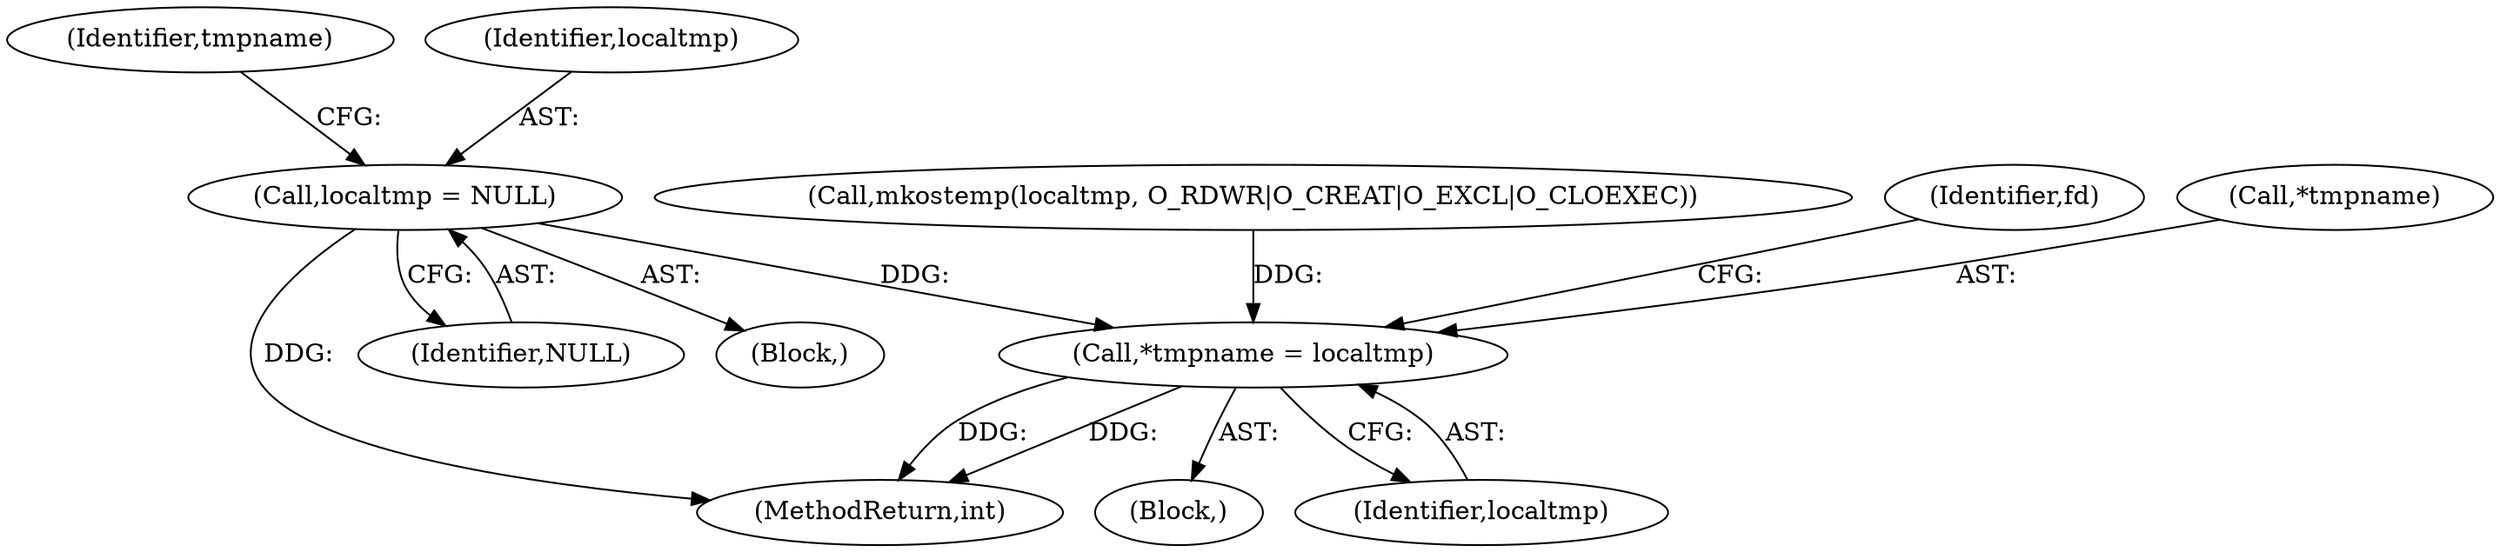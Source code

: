 digraph "0_util-linux_bde91c85bdc77975155058276f99d2e0f5eab5a9_0@pointer" {
"1000164" [label="(Call,localtmp = NULL)"];
"1000167" [label="(Call,*tmpname = localtmp)"];
"1000161" [label="(Block,)"];
"1000169" [label="(Identifier,tmpname)"];
"1000145" [label="(Call,mkostemp(localtmp, O_RDWR|O_CREAT|O_EXCL|O_CLOEXEC))"];
"1000166" [label="(Identifier,NULL)"];
"1000172" [label="(Identifier,fd)"];
"1000167" [label="(Call,*tmpname = localtmp)"];
"1000105" [label="(Block,)"];
"1000168" [label="(Call,*tmpname)"];
"1000173" [label="(MethodReturn,int)"];
"1000165" [label="(Identifier,localtmp)"];
"1000164" [label="(Call,localtmp = NULL)"];
"1000170" [label="(Identifier,localtmp)"];
"1000164" -> "1000161"  [label="AST: "];
"1000164" -> "1000166"  [label="CFG: "];
"1000165" -> "1000164"  [label="AST: "];
"1000166" -> "1000164"  [label="AST: "];
"1000169" -> "1000164"  [label="CFG: "];
"1000164" -> "1000173"  [label="DDG: "];
"1000164" -> "1000167"  [label="DDG: "];
"1000167" -> "1000105"  [label="AST: "];
"1000167" -> "1000170"  [label="CFG: "];
"1000168" -> "1000167"  [label="AST: "];
"1000170" -> "1000167"  [label="AST: "];
"1000172" -> "1000167"  [label="CFG: "];
"1000167" -> "1000173"  [label="DDG: "];
"1000167" -> "1000173"  [label="DDG: "];
"1000145" -> "1000167"  [label="DDG: "];
}
